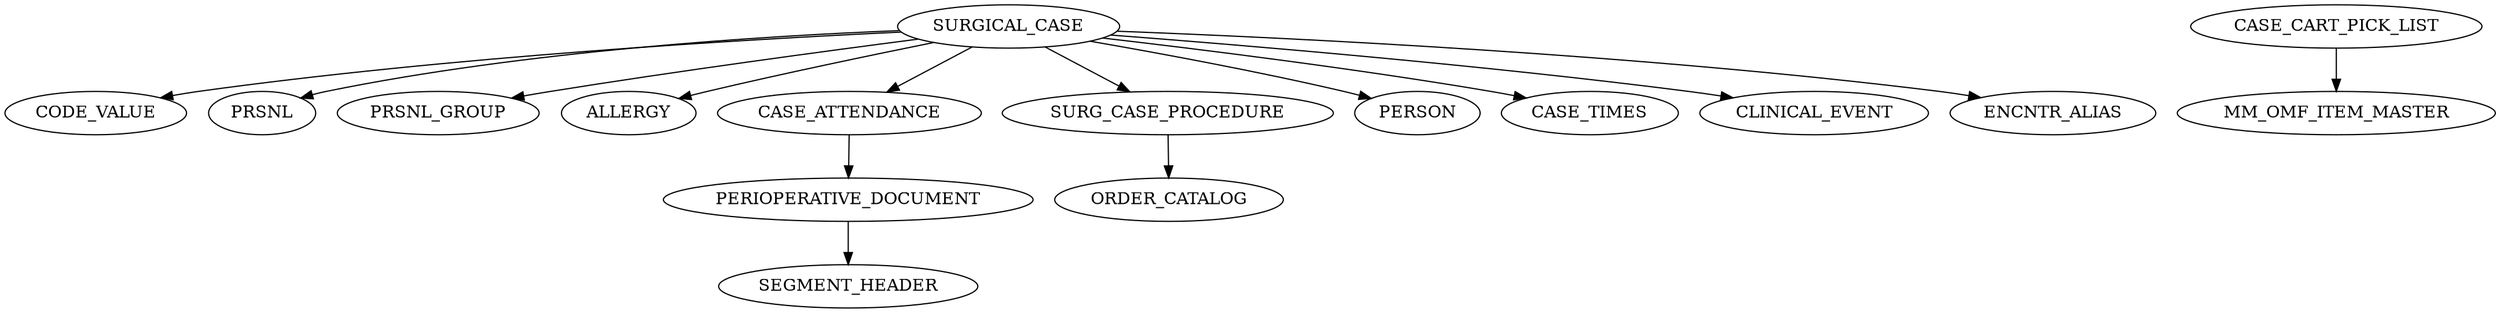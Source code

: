 digraph {
    SURGICAL_CASE [label=SURGICAL_CASE]
    CODE_VALUE [label=CODE_VALUE]
    PRSNL [label=PRSNL]
    PRSNL_GROUP [label=PRSNL_GROUP]
    ALLERGY [label=ALLERGY]
    CASE_ATTENDANCE [label=CASE_ATTENDANCE]
    PERIOPERATIVE_DOCUMENT [label=PERIOPERATIVE_DOCUMENT]
    SEGMENT_HEADER [label=SEGMENT_HEADER]
    SURG_CASE_PROCEDURE [label=SURG_CASE_PROCEDURE]
    ORDER_CATALOG [label=ORDER_CATALOG]
    PERSON [label=PERSON]
    CASE_TIMES [label=CASE_TIMES]
    CLINICAL_EVENT [label=CLINICAL_EVENT]
    ENCNTR_ALIAS [label=ENCNTR_ALIAS]
    MM_OMF_ITEM_MASTER [label=MM_OMF_ITEM_MASTER]
    CASE_CART_PICK_LIST [label=CASE_CART_PICK_LIST]
    SURGICAL_CASE -> CODE_VALUE
    SURGICAL_CASE -> PRSNL
    SURGICAL_CASE -> PRSNL_GROUP
    SURGICAL_CASE -> ALLERGY
    SURGICAL_CASE -> CASE_ATTENDANCE
    CASE_ATTENDANCE -> PERIOPERATIVE_DOCUMENT
    PERIOPERATIVE_DOCUMENT -> SEGMENT_HEADER
    SURGICAL_CASE -> SURG_CASE_PROCEDURE
    SURG_CASE_PROCEDURE -> ORDER_CATALOG
    SURGICAL_CASE -> PERSON
    SURGICAL_CASE -> CASE_TIMES
    SURGICAL_CASE -> CLINICAL_EVENT
    SURGICAL_CASE -> ENCNTR_ALIAS
    CASE_CART_PICK_LIST -> MM_OMF_ITEM_MASTER
}